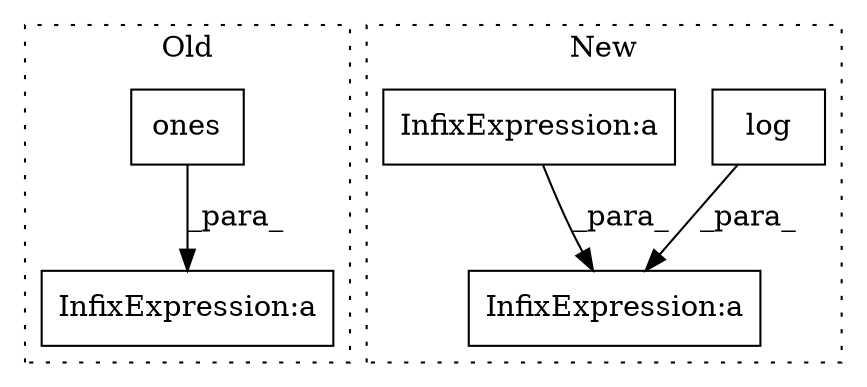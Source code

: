 digraph G {
subgraph cluster0 {
1 [label="ones" a="32" s="6941,6959" l="5,1" shape="box"];
3 [label="InfixExpression:a" a="27" s="7142" l="3" shape="box"];
label = "Old";
style="dotted";
}
subgraph cluster1 {
2 [label="log" a="32" s="5465,5473" l="4,1" shape="box"];
4 [label="InfixExpression:a" a="27" s="5563" l="3" shape="box"];
5 [label="InfixExpression:a" a="27" s="5510" l="3" shape="box"];
label = "New";
style="dotted";
}
1 -> 3 [label="_para_"];
2 -> 4 [label="_para_"];
5 -> 4 [label="_para_"];
}